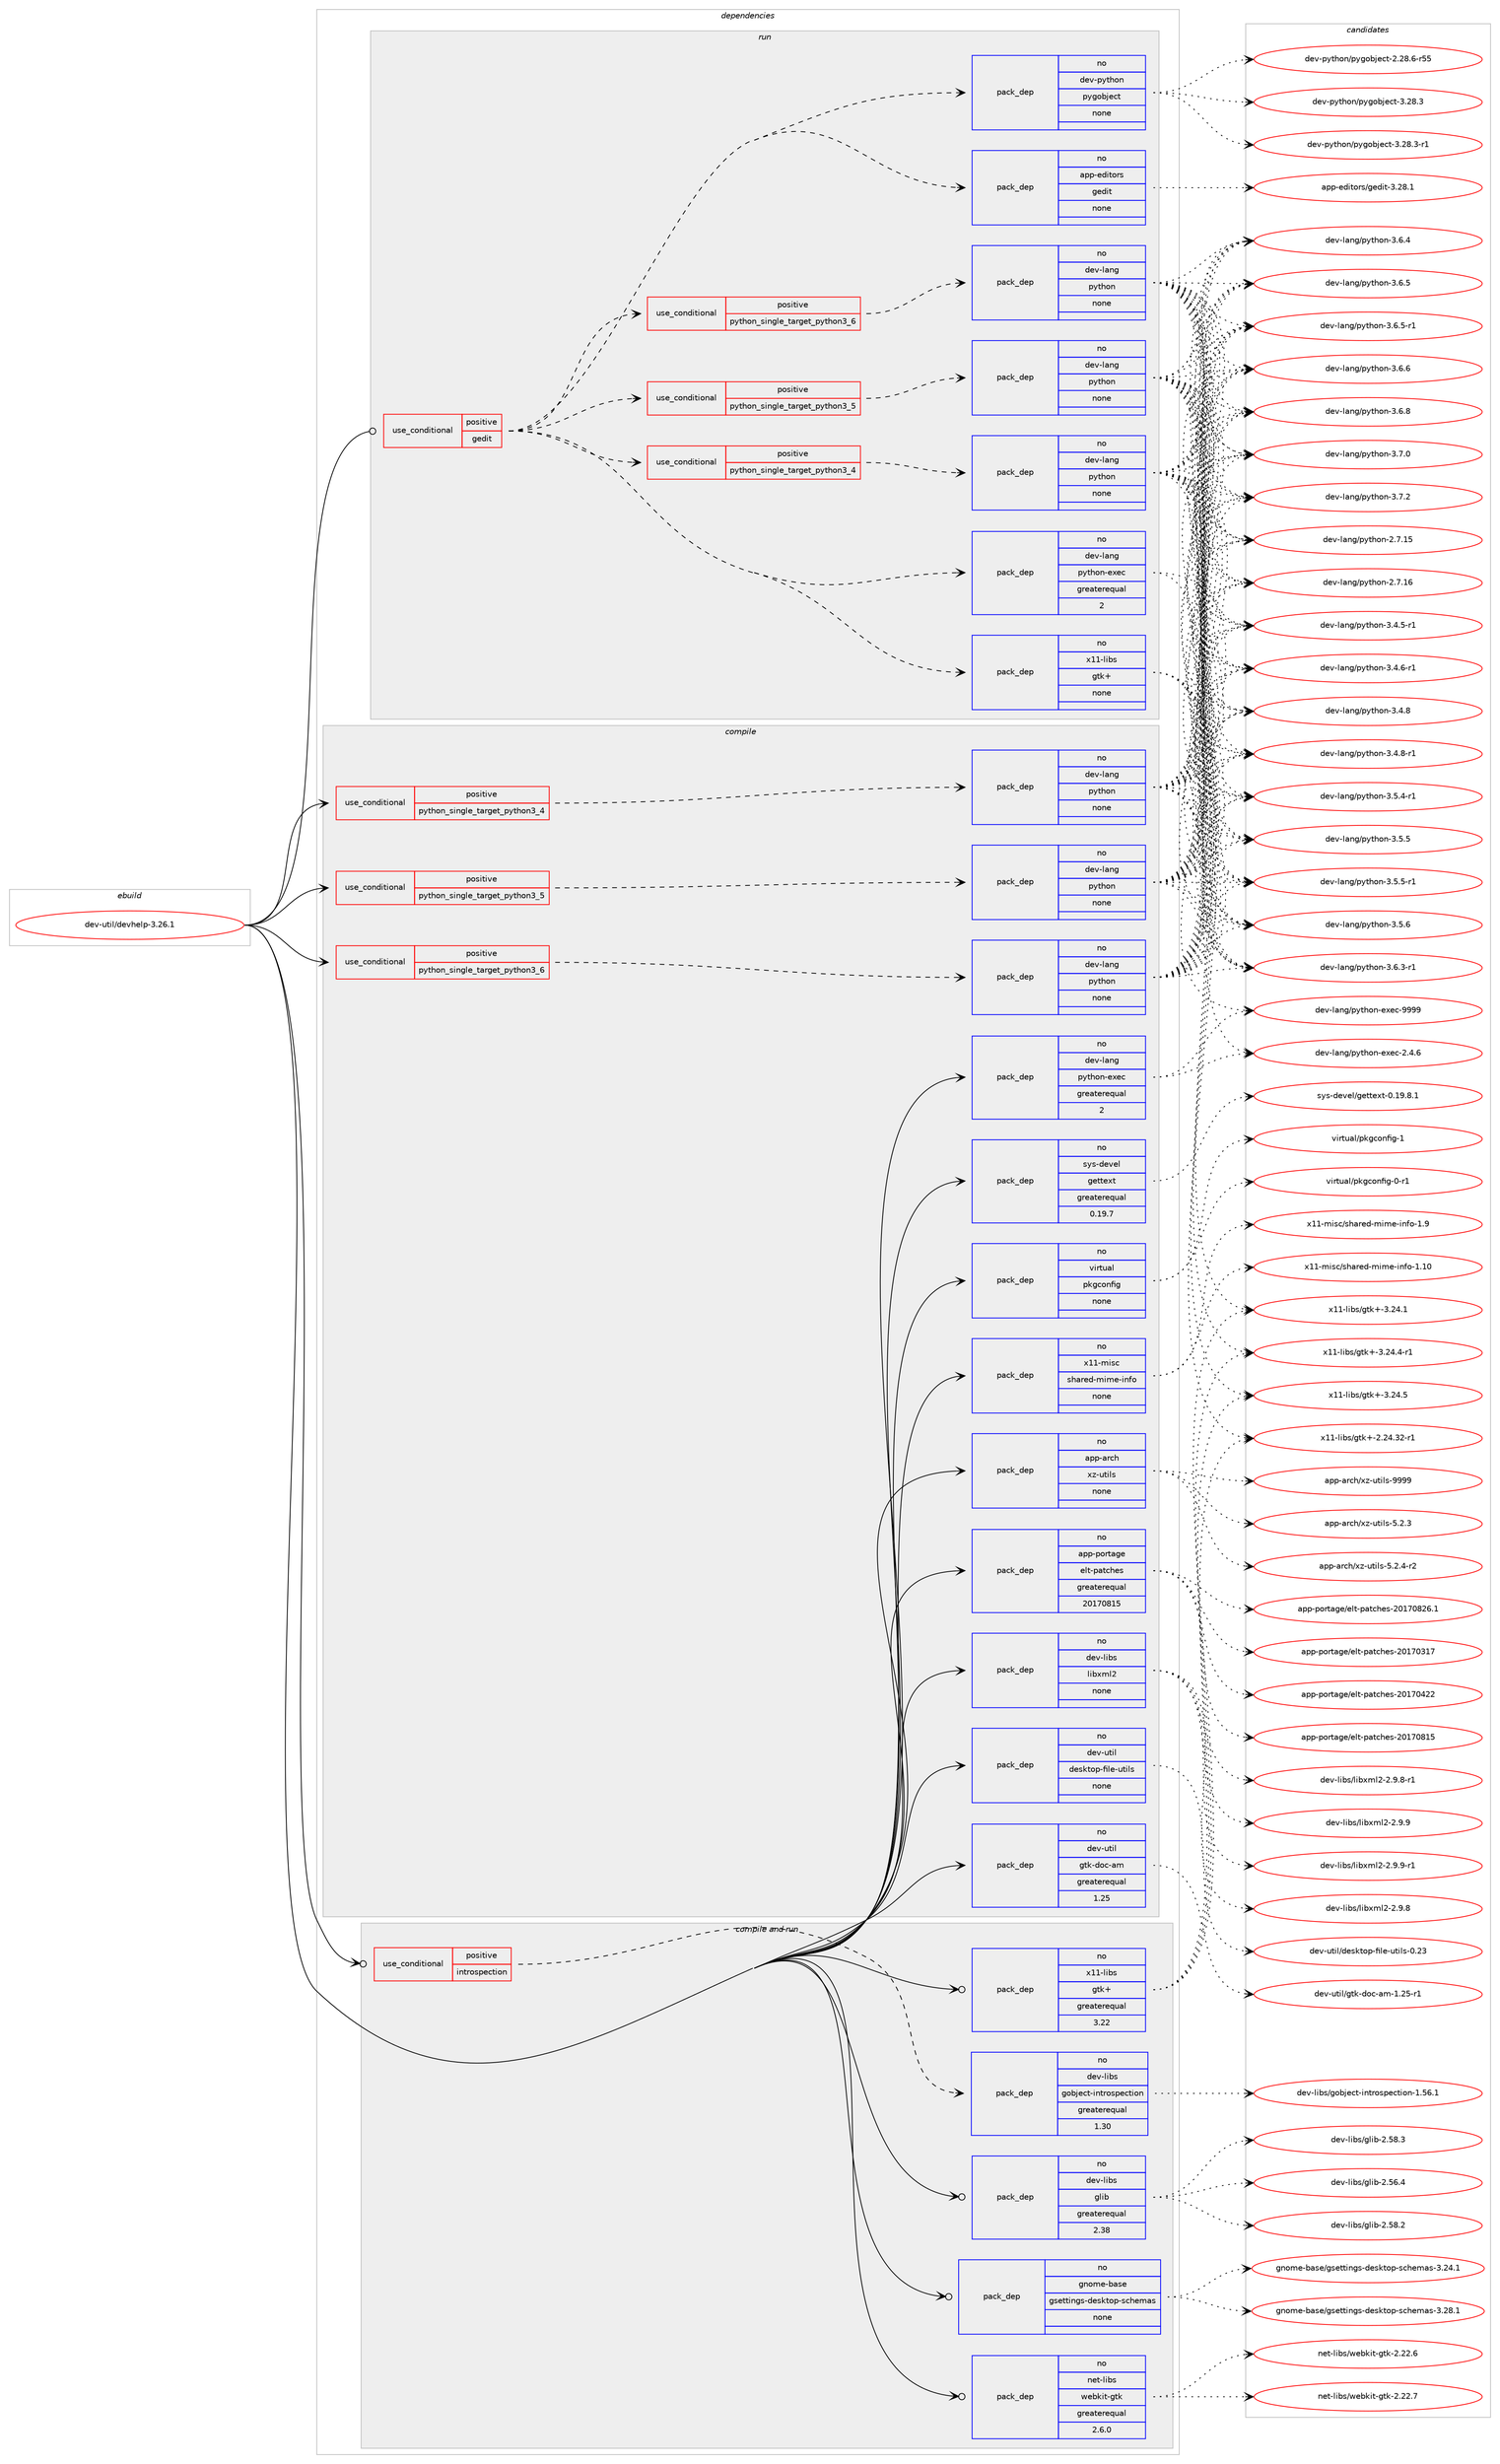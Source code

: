 digraph prolog {

# *************
# Graph options
# *************

newrank=true;
concentrate=true;
compound=true;
graph [rankdir=LR,fontname=Helvetica,fontsize=10,ranksep=1.5];#, ranksep=2.5, nodesep=0.2];
edge  [arrowhead=vee];
node  [fontname=Helvetica,fontsize=10];

# **********
# The ebuild
# **********

subgraph cluster_leftcol {
color=gray;
rank=same;
label=<<i>ebuild</i>>;
id [label="dev-util/devhelp-3.26.1", color=red, width=4, href="../dev-util/devhelp-3.26.1.svg"];
}

# ****************
# The dependencies
# ****************

subgraph cluster_midcol {
color=gray;
label=<<i>dependencies</i>>;
subgraph cluster_compile {
fillcolor="#eeeeee";
style=filled;
label=<<i>compile</i>>;
subgraph cond424130 {
dependency1544393 [label=<<TABLE BORDER="0" CELLBORDER="1" CELLSPACING="0" CELLPADDING="4"><TR><TD ROWSPAN="3" CELLPADDING="10">use_conditional</TD></TR><TR><TD>positive</TD></TR><TR><TD>python_single_target_python3_4</TD></TR></TABLE>>, shape=none, color=red];
subgraph pack1096640 {
dependency1544394 [label=<<TABLE BORDER="0" CELLBORDER="1" CELLSPACING="0" CELLPADDING="4" WIDTH="220"><TR><TD ROWSPAN="6" CELLPADDING="30">pack_dep</TD></TR><TR><TD WIDTH="110">no</TD></TR><TR><TD>dev-lang</TD></TR><TR><TD>python</TD></TR><TR><TD>none</TD></TR><TR><TD></TD></TR></TABLE>>, shape=none, color=blue];
}
dependency1544393:e -> dependency1544394:w [weight=20,style="dashed",arrowhead="vee"];
}
id:e -> dependency1544393:w [weight=20,style="solid",arrowhead="vee"];
subgraph cond424131 {
dependency1544395 [label=<<TABLE BORDER="0" CELLBORDER="1" CELLSPACING="0" CELLPADDING="4"><TR><TD ROWSPAN="3" CELLPADDING="10">use_conditional</TD></TR><TR><TD>positive</TD></TR><TR><TD>python_single_target_python3_5</TD></TR></TABLE>>, shape=none, color=red];
subgraph pack1096641 {
dependency1544396 [label=<<TABLE BORDER="0" CELLBORDER="1" CELLSPACING="0" CELLPADDING="4" WIDTH="220"><TR><TD ROWSPAN="6" CELLPADDING="30">pack_dep</TD></TR><TR><TD WIDTH="110">no</TD></TR><TR><TD>dev-lang</TD></TR><TR><TD>python</TD></TR><TR><TD>none</TD></TR><TR><TD></TD></TR></TABLE>>, shape=none, color=blue];
}
dependency1544395:e -> dependency1544396:w [weight=20,style="dashed",arrowhead="vee"];
}
id:e -> dependency1544395:w [weight=20,style="solid",arrowhead="vee"];
subgraph cond424132 {
dependency1544397 [label=<<TABLE BORDER="0" CELLBORDER="1" CELLSPACING="0" CELLPADDING="4"><TR><TD ROWSPAN="3" CELLPADDING="10">use_conditional</TD></TR><TR><TD>positive</TD></TR><TR><TD>python_single_target_python3_6</TD></TR></TABLE>>, shape=none, color=red];
subgraph pack1096642 {
dependency1544398 [label=<<TABLE BORDER="0" CELLBORDER="1" CELLSPACING="0" CELLPADDING="4" WIDTH="220"><TR><TD ROWSPAN="6" CELLPADDING="30">pack_dep</TD></TR><TR><TD WIDTH="110">no</TD></TR><TR><TD>dev-lang</TD></TR><TR><TD>python</TD></TR><TR><TD>none</TD></TR><TR><TD></TD></TR></TABLE>>, shape=none, color=blue];
}
dependency1544397:e -> dependency1544398:w [weight=20,style="dashed",arrowhead="vee"];
}
id:e -> dependency1544397:w [weight=20,style="solid",arrowhead="vee"];
subgraph pack1096643 {
dependency1544399 [label=<<TABLE BORDER="0" CELLBORDER="1" CELLSPACING="0" CELLPADDING="4" WIDTH="220"><TR><TD ROWSPAN="6" CELLPADDING="30">pack_dep</TD></TR><TR><TD WIDTH="110">no</TD></TR><TR><TD>app-arch</TD></TR><TR><TD>xz-utils</TD></TR><TR><TD>none</TD></TR><TR><TD></TD></TR></TABLE>>, shape=none, color=blue];
}
id:e -> dependency1544399:w [weight=20,style="solid",arrowhead="vee"];
subgraph pack1096644 {
dependency1544400 [label=<<TABLE BORDER="0" CELLBORDER="1" CELLSPACING="0" CELLPADDING="4" WIDTH="220"><TR><TD ROWSPAN="6" CELLPADDING="30">pack_dep</TD></TR><TR><TD WIDTH="110">no</TD></TR><TR><TD>app-portage</TD></TR><TR><TD>elt-patches</TD></TR><TR><TD>greaterequal</TD></TR><TR><TD>20170815</TD></TR></TABLE>>, shape=none, color=blue];
}
id:e -> dependency1544400:w [weight=20,style="solid",arrowhead="vee"];
subgraph pack1096645 {
dependency1544401 [label=<<TABLE BORDER="0" CELLBORDER="1" CELLSPACING="0" CELLPADDING="4" WIDTH="220"><TR><TD ROWSPAN="6" CELLPADDING="30">pack_dep</TD></TR><TR><TD WIDTH="110">no</TD></TR><TR><TD>dev-lang</TD></TR><TR><TD>python-exec</TD></TR><TR><TD>greaterequal</TD></TR><TR><TD>2</TD></TR></TABLE>>, shape=none, color=blue];
}
id:e -> dependency1544401:w [weight=20,style="solid",arrowhead="vee"];
subgraph pack1096646 {
dependency1544402 [label=<<TABLE BORDER="0" CELLBORDER="1" CELLSPACING="0" CELLPADDING="4" WIDTH="220"><TR><TD ROWSPAN="6" CELLPADDING="30">pack_dep</TD></TR><TR><TD WIDTH="110">no</TD></TR><TR><TD>dev-libs</TD></TR><TR><TD>libxml2</TD></TR><TR><TD>none</TD></TR><TR><TD></TD></TR></TABLE>>, shape=none, color=blue];
}
id:e -> dependency1544402:w [weight=20,style="solid",arrowhead="vee"];
subgraph pack1096647 {
dependency1544403 [label=<<TABLE BORDER="0" CELLBORDER="1" CELLSPACING="0" CELLPADDING="4" WIDTH="220"><TR><TD ROWSPAN="6" CELLPADDING="30">pack_dep</TD></TR><TR><TD WIDTH="110">no</TD></TR><TR><TD>dev-util</TD></TR><TR><TD>desktop-file-utils</TD></TR><TR><TD>none</TD></TR><TR><TD></TD></TR></TABLE>>, shape=none, color=blue];
}
id:e -> dependency1544403:w [weight=20,style="solid",arrowhead="vee"];
subgraph pack1096648 {
dependency1544404 [label=<<TABLE BORDER="0" CELLBORDER="1" CELLSPACING="0" CELLPADDING="4" WIDTH="220"><TR><TD ROWSPAN="6" CELLPADDING="30">pack_dep</TD></TR><TR><TD WIDTH="110">no</TD></TR><TR><TD>dev-util</TD></TR><TR><TD>gtk-doc-am</TD></TR><TR><TD>greaterequal</TD></TR><TR><TD>1.25</TD></TR></TABLE>>, shape=none, color=blue];
}
id:e -> dependency1544404:w [weight=20,style="solid",arrowhead="vee"];
subgraph pack1096649 {
dependency1544405 [label=<<TABLE BORDER="0" CELLBORDER="1" CELLSPACING="0" CELLPADDING="4" WIDTH="220"><TR><TD ROWSPAN="6" CELLPADDING="30">pack_dep</TD></TR><TR><TD WIDTH="110">no</TD></TR><TR><TD>sys-devel</TD></TR><TR><TD>gettext</TD></TR><TR><TD>greaterequal</TD></TR><TR><TD>0.19.7</TD></TR></TABLE>>, shape=none, color=blue];
}
id:e -> dependency1544405:w [weight=20,style="solid",arrowhead="vee"];
subgraph pack1096650 {
dependency1544406 [label=<<TABLE BORDER="0" CELLBORDER="1" CELLSPACING="0" CELLPADDING="4" WIDTH="220"><TR><TD ROWSPAN="6" CELLPADDING="30">pack_dep</TD></TR><TR><TD WIDTH="110">no</TD></TR><TR><TD>virtual</TD></TR><TR><TD>pkgconfig</TD></TR><TR><TD>none</TD></TR><TR><TD></TD></TR></TABLE>>, shape=none, color=blue];
}
id:e -> dependency1544406:w [weight=20,style="solid",arrowhead="vee"];
subgraph pack1096651 {
dependency1544407 [label=<<TABLE BORDER="0" CELLBORDER="1" CELLSPACING="0" CELLPADDING="4" WIDTH="220"><TR><TD ROWSPAN="6" CELLPADDING="30">pack_dep</TD></TR><TR><TD WIDTH="110">no</TD></TR><TR><TD>x11-misc</TD></TR><TR><TD>shared-mime-info</TD></TR><TR><TD>none</TD></TR><TR><TD></TD></TR></TABLE>>, shape=none, color=blue];
}
id:e -> dependency1544407:w [weight=20,style="solid",arrowhead="vee"];
}
subgraph cluster_compileandrun {
fillcolor="#eeeeee";
style=filled;
label=<<i>compile and run</i>>;
subgraph cond424133 {
dependency1544408 [label=<<TABLE BORDER="0" CELLBORDER="1" CELLSPACING="0" CELLPADDING="4"><TR><TD ROWSPAN="3" CELLPADDING="10">use_conditional</TD></TR><TR><TD>positive</TD></TR><TR><TD>introspection</TD></TR></TABLE>>, shape=none, color=red];
subgraph pack1096652 {
dependency1544409 [label=<<TABLE BORDER="0" CELLBORDER="1" CELLSPACING="0" CELLPADDING="4" WIDTH="220"><TR><TD ROWSPAN="6" CELLPADDING="30">pack_dep</TD></TR><TR><TD WIDTH="110">no</TD></TR><TR><TD>dev-libs</TD></TR><TR><TD>gobject-introspection</TD></TR><TR><TD>greaterequal</TD></TR><TR><TD>1.30</TD></TR></TABLE>>, shape=none, color=blue];
}
dependency1544408:e -> dependency1544409:w [weight=20,style="dashed",arrowhead="vee"];
}
id:e -> dependency1544408:w [weight=20,style="solid",arrowhead="odotvee"];
subgraph pack1096653 {
dependency1544410 [label=<<TABLE BORDER="0" CELLBORDER="1" CELLSPACING="0" CELLPADDING="4" WIDTH="220"><TR><TD ROWSPAN="6" CELLPADDING="30">pack_dep</TD></TR><TR><TD WIDTH="110">no</TD></TR><TR><TD>dev-libs</TD></TR><TR><TD>glib</TD></TR><TR><TD>greaterequal</TD></TR><TR><TD>2.38</TD></TR></TABLE>>, shape=none, color=blue];
}
id:e -> dependency1544410:w [weight=20,style="solid",arrowhead="odotvee"];
subgraph pack1096654 {
dependency1544411 [label=<<TABLE BORDER="0" CELLBORDER="1" CELLSPACING="0" CELLPADDING="4" WIDTH="220"><TR><TD ROWSPAN="6" CELLPADDING="30">pack_dep</TD></TR><TR><TD WIDTH="110">no</TD></TR><TR><TD>gnome-base</TD></TR><TR><TD>gsettings-desktop-schemas</TD></TR><TR><TD>none</TD></TR><TR><TD></TD></TR></TABLE>>, shape=none, color=blue];
}
id:e -> dependency1544411:w [weight=20,style="solid",arrowhead="odotvee"];
subgraph pack1096655 {
dependency1544412 [label=<<TABLE BORDER="0" CELLBORDER="1" CELLSPACING="0" CELLPADDING="4" WIDTH="220"><TR><TD ROWSPAN="6" CELLPADDING="30">pack_dep</TD></TR><TR><TD WIDTH="110">no</TD></TR><TR><TD>net-libs</TD></TR><TR><TD>webkit-gtk</TD></TR><TR><TD>greaterequal</TD></TR><TR><TD>2.6.0</TD></TR></TABLE>>, shape=none, color=blue];
}
id:e -> dependency1544412:w [weight=20,style="solid",arrowhead="odotvee"];
subgraph pack1096656 {
dependency1544413 [label=<<TABLE BORDER="0" CELLBORDER="1" CELLSPACING="0" CELLPADDING="4" WIDTH="220"><TR><TD ROWSPAN="6" CELLPADDING="30">pack_dep</TD></TR><TR><TD WIDTH="110">no</TD></TR><TR><TD>x11-libs</TD></TR><TR><TD>gtk+</TD></TR><TR><TD>greaterequal</TD></TR><TR><TD>3.22</TD></TR></TABLE>>, shape=none, color=blue];
}
id:e -> dependency1544413:w [weight=20,style="solid",arrowhead="odotvee"];
}
subgraph cluster_run {
fillcolor="#eeeeee";
style=filled;
label=<<i>run</i>>;
subgraph cond424134 {
dependency1544414 [label=<<TABLE BORDER="0" CELLBORDER="1" CELLSPACING="0" CELLPADDING="4"><TR><TD ROWSPAN="3" CELLPADDING="10">use_conditional</TD></TR><TR><TD>positive</TD></TR><TR><TD>gedit</TD></TR></TABLE>>, shape=none, color=red];
subgraph cond424135 {
dependency1544415 [label=<<TABLE BORDER="0" CELLBORDER="1" CELLSPACING="0" CELLPADDING="4"><TR><TD ROWSPAN="3" CELLPADDING="10">use_conditional</TD></TR><TR><TD>positive</TD></TR><TR><TD>python_single_target_python3_4</TD></TR></TABLE>>, shape=none, color=red];
subgraph pack1096657 {
dependency1544416 [label=<<TABLE BORDER="0" CELLBORDER="1" CELLSPACING="0" CELLPADDING="4" WIDTH="220"><TR><TD ROWSPAN="6" CELLPADDING="30">pack_dep</TD></TR><TR><TD WIDTH="110">no</TD></TR><TR><TD>dev-lang</TD></TR><TR><TD>python</TD></TR><TR><TD>none</TD></TR><TR><TD></TD></TR></TABLE>>, shape=none, color=blue];
}
dependency1544415:e -> dependency1544416:w [weight=20,style="dashed",arrowhead="vee"];
}
dependency1544414:e -> dependency1544415:w [weight=20,style="dashed",arrowhead="vee"];
subgraph cond424136 {
dependency1544417 [label=<<TABLE BORDER="0" CELLBORDER="1" CELLSPACING="0" CELLPADDING="4"><TR><TD ROWSPAN="3" CELLPADDING="10">use_conditional</TD></TR><TR><TD>positive</TD></TR><TR><TD>python_single_target_python3_5</TD></TR></TABLE>>, shape=none, color=red];
subgraph pack1096658 {
dependency1544418 [label=<<TABLE BORDER="0" CELLBORDER="1" CELLSPACING="0" CELLPADDING="4" WIDTH="220"><TR><TD ROWSPAN="6" CELLPADDING="30">pack_dep</TD></TR><TR><TD WIDTH="110">no</TD></TR><TR><TD>dev-lang</TD></TR><TR><TD>python</TD></TR><TR><TD>none</TD></TR><TR><TD></TD></TR></TABLE>>, shape=none, color=blue];
}
dependency1544417:e -> dependency1544418:w [weight=20,style="dashed",arrowhead="vee"];
}
dependency1544414:e -> dependency1544417:w [weight=20,style="dashed",arrowhead="vee"];
subgraph cond424137 {
dependency1544419 [label=<<TABLE BORDER="0" CELLBORDER="1" CELLSPACING="0" CELLPADDING="4"><TR><TD ROWSPAN="3" CELLPADDING="10">use_conditional</TD></TR><TR><TD>positive</TD></TR><TR><TD>python_single_target_python3_6</TD></TR></TABLE>>, shape=none, color=red];
subgraph pack1096659 {
dependency1544420 [label=<<TABLE BORDER="0" CELLBORDER="1" CELLSPACING="0" CELLPADDING="4" WIDTH="220"><TR><TD ROWSPAN="6" CELLPADDING="30">pack_dep</TD></TR><TR><TD WIDTH="110">no</TD></TR><TR><TD>dev-lang</TD></TR><TR><TD>python</TD></TR><TR><TD>none</TD></TR><TR><TD></TD></TR></TABLE>>, shape=none, color=blue];
}
dependency1544419:e -> dependency1544420:w [weight=20,style="dashed",arrowhead="vee"];
}
dependency1544414:e -> dependency1544419:w [weight=20,style="dashed",arrowhead="vee"];
subgraph pack1096660 {
dependency1544421 [label=<<TABLE BORDER="0" CELLBORDER="1" CELLSPACING="0" CELLPADDING="4" WIDTH="220"><TR><TD ROWSPAN="6" CELLPADDING="30">pack_dep</TD></TR><TR><TD WIDTH="110">no</TD></TR><TR><TD>dev-lang</TD></TR><TR><TD>python-exec</TD></TR><TR><TD>greaterequal</TD></TR><TR><TD>2</TD></TR></TABLE>>, shape=none, color=blue];
}
dependency1544414:e -> dependency1544421:w [weight=20,style="dashed",arrowhead="vee"];
subgraph pack1096661 {
dependency1544422 [label=<<TABLE BORDER="0" CELLBORDER="1" CELLSPACING="0" CELLPADDING="4" WIDTH="220"><TR><TD ROWSPAN="6" CELLPADDING="30">pack_dep</TD></TR><TR><TD WIDTH="110">no</TD></TR><TR><TD>app-editors</TD></TR><TR><TD>gedit</TD></TR><TR><TD>none</TD></TR><TR><TD></TD></TR></TABLE>>, shape=none, color=blue];
}
dependency1544414:e -> dependency1544422:w [weight=20,style="dashed",arrowhead="vee"];
subgraph pack1096662 {
dependency1544423 [label=<<TABLE BORDER="0" CELLBORDER="1" CELLSPACING="0" CELLPADDING="4" WIDTH="220"><TR><TD ROWSPAN="6" CELLPADDING="30">pack_dep</TD></TR><TR><TD WIDTH="110">no</TD></TR><TR><TD>dev-python</TD></TR><TR><TD>pygobject</TD></TR><TR><TD>none</TD></TR><TR><TD></TD></TR></TABLE>>, shape=none, color=blue];
}
dependency1544414:e -> dependency1544423:w [weight=20,style="dashed",arrowhead="vee"];
subgraph pack1096663 {
dependency1544424 [label=<<TABLE BORDER="0" CELLBORDER="1" CELLSPACING="0" CELLPADDING="4" WIDTH="220"><TR><TD ROWSPAN="6" CELLPADDING="30">pack_dep</TD></TR><TR><TD WIDTH="110">no</TD></TR><TR><TD>x11-libs</TD></TR><TR><TD>gtk+</TD></TR><TR><TD>none</TD></TR><TR><TD></TD></TR></TABLE>>, shape=none, color=blue];
}
dependency1544414:e -> dependency1544424:w [weight=20,style="dashed",arrowhead="vee"];
}
id:e -> dependency1544414:w [weight=20,style="solid",arrowhead="odot"];
}
}

# **************
# The candidates
# **************

subgraph cluster_choices {
rank=same;
color=gray;
label=<<i>candidates</i>>;

subgraph choice1096640 {
color=black;
nodesep=1;
choice10010111845108971101034711212111610411111045504655464953 [label="dev-lang/python-2.7.15", color=red, width=4,href="../dev-lang/python-2.7.15.svg"];
choice10010111845108971101034711212111610411111045504655464954 [label="dev-lang/python-2.7.16", color=red, width=4,href="../dev-lang/python-2.7.16.svg"];
choice1001011184510897110103471121211161041111104551465246534511449 [label="dev-lang/python-3.4.5-r1", color=red, width=4,href="../dev-lang/python-3.4.5-r1.svg"];
choice1001011184510897110103471121211161041111104551465246544511449 [label="dev-lang/python-3.4.6-r1", color=red, width=4,href="../dev-lang/python-3.4.6-r1.svg"];
choice100101118451089711010347112121116104111110455146524656 [label="dev-lang/python-3.4.8", color=red, width=4,href="../dev-lang/python-3.4.8.svg"];
choice1001011184510897110103471121211161041111104551465246564511449 [label="dev-lang/python-3.4.8-r1", color=red, width=4,href="../dev-lang/python-3.4.8-r1.svg"];
choice1001011184510897110103471121211161041111104551465346524511449 [label="dev-lang/python-3.5.4-r1", color=red, width=4,href="../dev-lang/python-3.5.4-r1.svg"];
choice100101118451089711010347112121116104111110455146534653 [label="dev-lang/python-3.5.5", color=red, width=4,href="../dev-lang/python-3.5.5.svg"];
choice1001011184510897110103471121211161041111104551465346534511449 [label="dev-lang/python-3.5.5-r1", color=red, width=4,href="../dev-lang/python-3.5.5-r1.svg"];
choice100101118451089711010347112121116104111110455146534654 [label="dev-lang/python-3.5.6", color=red, width=4,href="../dev-lang/python-3.5.6.svg"];
choice1001011184510897110103471121211161041111104551465446514511449 [label="dev-lang/python-3.6.3-r1", color=red, width=4,href="../dev-lang/python-3.6.3-r1.svg"];
choice100101118451089711010347112121116104111110455146544652 [label="dev-lang/python-3.6.4", color=red, width=4,href="../dev-lang/python-3.6.4.svg"];
choice100101118451089711010347112121116104111110455146544653 [label="dev-lang/python-3.6.5", color=red, width=4,href="../dev-lang/python-3.6.5.svg"];
choice1001011184510897110103471121211161041111104551465446534511449 [label="dev-lang/python-3.6.5-r1", color=red, width=4,href="../dev-lang/python-3.6.5-r1.svg"];
choice100101118451089711010347112121116104111110455146544654 [label="dev-lang/python-3.6.6", color=red, width=4,href="../dev-lang/python-3.6.6.svg"];
choice100101118451089711010347112121116104111110455146544656 [label="dev-lang/python-3.6.8", color=red, width=4,href="../dev-lang/python-3.6.8.svg"];
choice100101118451089711010347112121116104111110455146554648 [label="dev-lang/python-3.7.0", color=red, width=4,href="../dev-lang/python-3.7.0.svg"];
choice100101118451089711010347112121116104111110455146554650 [label="dev-lang/python-3.7.2", color=red, width=4,href="../dev-lang/python-3.7.2.svg"];
dependency1544394:e -> choice10010111845108971101034711212111610411111045504655464953:w [style=dotted,weight="100"];
dependency1544394:e -> choice10010111845108971101034711212111610411111045504655464954:w [style=dotted,weight="100"];
dependency1544394:e -> choice1001011184510897110103471121211161041111104551465246534511449:w [style=dotted,weight="100"];
dependency1544394:e -> choice1001011184510897110103471121211161041111104551465246544511449:w [style=dotted,weight="100"];
dependency1544394:e -> choice100101118451089711010347112121116104111110455146524656:w [style=dotted,weight="100"];
dependency1544394:e -> choice1001011184510897110103471121211161041111104551465246564511449:w [style=dotted,weight="100"];
dependency1544394:e -> choice1001011184510897110103471121211161041111104551465346524511449:w [style=dotted,weight="100"];
dependency1544394:e -> choice100101118451089711010347112121116104111110455146534653:w [style=dotted,weight="100"];
dependency1544394:e -> choice1001011184510897110103471121211161041111104551465346534511449:w [style=dotted,weight="100"];
dependency1544394:e -> choice100101118451089711010347112121116104111110455146534654:w [style=dotted,weight="100"];
dependency1544394:e -> choice1001011184510897110103471121211161041111104551465446514511449:w [style=dotted,weight="100"];
dependency1544394:e -> choice100101118451089711010347112121116104111110455146544652:w [style=dotted,weight="100"];
dependency1544394:e -> choice100101118451089711010347112121116104111110455146544653:w [style=dotted,weight="100"];
dependency1544394:e -> choice1001011184510897110103471121211161041111104551465446534511449:w [style=dotted,weight="100"];
dependency1544394:e -> choice100101118451089711010347112121116104111110455146544654:w [style=dotted,weight="100"];
dependency1544394:e -> choice100101118451089711010347112121116104111110455146544656:w [style=dotted,weight="100"];
dependency1544394:e -> choice100101118451089711010347112121116104111110455146554648:w [style=dotted,weight="100"];
dependency1544394:e -> choice100101118451089711010347112121116104111110455146554650:w [style=dotted,weight="100"];
}
subgraph choice1096641 {
color=black;
nodesep=1;
choice10010111845108971101034711212111610411111045504655464953 [label="dev-lang/python-2.7.15", color=red, width=4,href="../dev-lang/python-2.7.15.svg"];
choice10010111845108971101034711212111610411111045504655464954 [label="dev-lang/python-2.7.16", color=red, width=4,href="../dev-lang/python-2.7.16.svg"];
choice1001011184510897110103471121211161041111104551465246534511449 [label="dev-lang/python-3.4.5-r1", color=red, width=4,href="../dev-lang/python-3.4.5-r1.svg"];
choice1001011184510897110103471121211161041111104551465246544511449 [label="dev-lang/python-3.4.6-r1", color=red, width=4,href="../dev-lang/python-3.4.6-r1.svg"];
choice100101118451089711010347112121116104111110455146524656 [label="dev-lang/python-3.4.8", color=red, width=4,href="../dev-lang/python-3.4.8.svg"];
choice1001011184510897110103471121211161041111104551465246564511449 [label="dev-lang/python-3.4.8-r1", color=red, width=4,href="../dev-lang/python-3.4.8-r1.svg"];
choice1001011184510897110103471121211161041111104551465346524511449 [label="dev-lang/python-3.5.4-r1", color=red, width=4,href="../dev-lang/python-3.5.4-r1.svg"];
choice100101118451089711010347112121116104111110455146534653 [label="dev-lang/python-3.5.5", color=red, width=4,href="../dev-lang/python-3.5.5.svg"];
choice1001011184510897110103471121211161041111104551465346534511449 [label="dev-lang/python-3.5.5-r1", color=red, width=4,href="../dev-lang/python-3.5.5-r1.svg"];
choice100101118451089711010347112121116104111110455146534654 [label="dev-lang/python-3.5.6", color=red, width=4,href="../dev-lang/python-3.5.6.svg"];
choice1001011184510897110103471121211161041111104551465446514511449 [label="dev-lang/python-3.6.3-r1", color=red, width=4,href="../dev-lang/python-3.6.3-r1.svg"];
choice100101118451089711010347112121116104111110455146544652 [label="dev-lang/python-3.6.4", color=red, width=4,href="../dev-lang/python-3.6.4.svg"];
choice100101118451089711010347112121116104111110455146544653 [label="dev-lang/python-3.6.5", color=red, width=4,href="../dev-lang/python-3.6.5.svg"];
choice1001011184510897110103471121211161041111104551465446534511449 [label="dev-lang/python-3.6.5-r1", color=red, width=4,href="../dev-lang/python-3.6.5-r1.svg"];
choice100101118451089711010347112121116104111110455146544654 [label="dev-lang/python-3.6.6", color=red, width=4,href="../dev-lang/python-3.6.6.svg"];
choice100101118451089711010347112121116104111110455146544656 [label="dev-lang/python-3.6.8", color=red, width=4,href="../dev-lang/python-3.6.8.svg"];
choice100101118451089711010347112121116104111110455146554648 [label="dev-lang/python-3.7.0", color=red, width=4,href="../dev-lang/python-3.7.0.svg"];
choice100101118451089711010347112121116104111110455146554650 [label="dev-lang/python-3.7.2", color=red, width=4,href="../dev-lang/python-3.7.2.svg"];
dependency1544396:e -> choice10010111845108971101034711212111610411111045504655464953:w [style=dotted,weight="100"];
dependency1544396:e -> choice10010111845108971101034711212111610411111045504655464954:w [style=dotted,weight="100"];
dependency1544396:e -> choice1001011184510897110103471121211161041111104551465246534511449:w [style=dotted,weight="100"];
dependency1544396:e -> choice1001011184510897110103471121211161041111104551465246544511449:w [style=dotted,weight="100"];
dependency1544396:e -> choice100101118451089711010347112121116104111110455146524656:w [style=dotted,weight="100"];
dependency1544396:e -> choice1001011184510897110103471121211161041111104551465246564511449:w [style=dotted,weight="100"];
dependency1544396:e -> choice1001011184510897110103471121211161041111104551465346524511449:w [style=dotted,weight="100"];
dependency1544396:e -> choice100101118451089711010347112121116104111110455146534653:w [style=dotted,weight="100"];
dependency1544396:e -> choice1001011184510897110103471121211161041111104551465346534511449:w [style=dotted,weight="100"];
dependency1544396:e -> choice100101118451089711010347112121116104111110455146534654:w [style=dotted,weight="100"];
dependency1544396:e -> choice1001011184510897110103471121211161041111104551465446514511449:w [style=dotted,weight="100"];
dependency1544396:e -> choice100101118451089711010347112121116104111110455146544652:w [style=dotted,weight="100"];
dependency1544396:e -> choice100101118451089711010347112121116104111110455146544653:w [style=dotted,weight="100"];
dependency1544396:e -> choice1001011184510897110103471121211161041111104551465446534511449:w [style=dotted,weight="100"];
dependency1544396:e -> choice100101118451089711010347112121116104111110455146544654:w [style=dotted,weight="100"];
dependency1544396:e -> choice100101118451089711010347112121116104111110455146544656:w [style=dotted,weight="100"];
dependency1544396:e -> choice100101118451089711010347112121116104111110455146554648:w [style=dotted,weight="100"];
dependency1544396:e -> choice100101118451089711010347112121116104111110455146554650:w [style=dotted,weight="100"];
}
subgraph choice1096642 {
color=black;
nodesep=1;
choice10010111845108971101034711212111610411111045504655464953 [label="dev-lang/python-2.7.15", color=red, width=4,href="../dev-lang/python-2.7.15.svg"];
choice10010111845108971101034711212111610411111045504655464954 [label="dev-lang/python-2.7.16", color=red, width=4,href="../dev-lang/python-2.7.16.svg"];
choice1001011184510897110103471121211161041111104551465246534511449 [label="dev-lang/python-3.4.5-r1", color=red, width=4,href="../dev-lang/python-3.4.5-r1.svg"];
choice1001011184510897110103471121211161041111104551465246544511449 [label="dev-lang/python-3.4.6-r1", color=red, width=4,href="../dev-lang/python-3.4.6-r1.svg"];
choice100101118451089711010347112121116104111110455146524656 [label="dev-lang/python-3.4.8", color=red, width=4,href="../dev-lang/python-3.4.8.svg"];
choice1001011184510897110103471121211161041111104551465246564511449 [label="dev-lang/python-3.4.8-r1", color=red, width=4,href="../dev-lang/python-3.4.8-r1.svg"];
choice1001011184510897110103471121211161041111104551465346524511449 [label="dev-lang/python-3.5.4-r1", color=red, width=4,href="../dev-lang/python-3.5.4-r1.svg"];
choice100101118451089711010347112121116104111110455146534653 [label="dev-lang/python-3.5.5", color=red, width=4,href="../dev-lang/python-3.5.5.svg"];
choice1001011184510897110103471121211161041111104551465346534511449 [label="dev-lang/python-3.5.5-r1", color=red, width=4,href="../dev-lang/python-3.5.5-r1.svg"];
choice100101118451089711010347112121116104111110455146534654 [label="dev-lang/python-3.5.6", color=red, width=4,href="../dev-lang/python-3.5.6.svg"];
choice1001011184510897110103471121211161041111104551465446514511449 [label="dev-lang/python-3.6.3-r1", color=red, width=4,href="../dev-lang/python-3.6.3-r1.svg"];
choice100101118451089711010347112121116104111110455146544652 [label="dev-lang/python-3.6.4", color=red, width=4,href="../dev-lang/python-3.6.4.svg"];
choice100101118451089711010347112121116104111110455146544653 [label="dev-lang/python-3.6.5", color=red, width=4,href="../dev-lang/python-3.6.5.svg"];
choice1001011184510897110103471121211161041111104551465446534511449 [label="dev-lang/python-3.6.5-r1", color=red, width=4,href="../dev-lang/python-3.6.5-r1.svg"];
choice100101118451089711010347112121116104111110455146544654 [label="dev-lang/python-3.6.6", color=red, width=4,href="../dev-lang/python-3.6.6.svg"];
choice100101118451089711010347112121116104111110455146544656 [label="dev-lang/python-3.6.8", color=red, width=4,href="../dev-lang/python-3.6.8.svg"];
choice100101118451089711010347112121116104111110455146554648 [label="dev-lang/python-3.7.0", color=red, width=4,href="../dev-lang/python-3.7.0.svg"];
choice100101118451089711010347112121116104111110455146554650 [label="dev-lang/python-3.7.2", color=red, width=4,href="../dev-lang/python-3.7.2.svg"];
dependency1544398:e -> choice10010111845108971101034711212111610411111045504655464953:w [style=dotted,weight="100"];
dependency1544398:e -> choice10010111845108971101034711212111610411111045504655464954:w [style=dotted,weight="100"];
dependency1544398:e -> choice1001011184510897110103471121211161041111104551465246534511449:w [style=dotted,weight="100"];
dependency1544398:e -> choice1001011184510897110103471121211161041111104551465246544511449:w [style=dotted,weight="100"];
dependency1544398:e -> choice100101118451089711010347112121116104111110455146524656:w [style=dotted,weight="100"];
dependency1544398:e -> choice1001011184510897110103471121211161041111104551465246564511449:w [style=dotted,weight="100"];
dependency1544398:e -> choice1001011184510897110103471121211161041111104551465346524511449:w [style=dotted,weight="100"];
dependency1544398:e -> choice100101118451089711010347112121116104111110455146534653:w [style=dotted,weight="100"];
dependency1544398:e -> choice1001011184510897110103471121211161041111104551465346534511449:w [style=dotted,weight="100"];
dependency1544398:e -> choice100101118451089711010347112121116104111110455146534654:w [style=dotted,weight="100"];
dependency1544398:e -> choice1001011184510897110103471121211161041111104551465446514511449:w [style=dotted,weight="100"];
dependency1544398:e -> choice100101118451089711010347112121116104111110455146544652:w [style=dotted,weight="100"];
dependency1544398:e -> choice100101118451089711010347112121116104111110455146544653:w [style=dotted,weight="100"];
dependency1544398:e -> choice1001011184510897110103471121211161041111104551465446534511449:w [style=dotted,weight="100"];
dependency1544398:e -> choice100101118451089711010347112121116104111110455146544654:w [style=dotted,weight="100"];
dependency1544398:e -> choice100101118451089711010347112121116104111110455146544656:w [style=dotted,weight="100"];
dependency1544398:e -> choice100101118451089711010347112121116104111110455146554648:w [style=dotted,weight="100"];
dependency1544398:e -> choice100101118451089711010347112121116104111110455146554650:w [style=dotted,weight="100"];
}
subgraph choice1096643 {
color=black;
nodesep=1;
choice971121124597114991044712012245117116105108115455346504651 [label="app-arch/xz-utils-5.2.3", color=red, width=4,href="../app-arch/xz-utils-5.2.3.svg"];
choice9711211245971149910447120122451171161051081154553465046524511450 [label="app-arch/xz-utils-5.2.4-r2", color=red, width=4,href="../app-arch/xz-utils-5.2.4-r2.svg"];
choice9711211245971149910447120122451171161051081154557575757 [label="app-arch/xz-utils-9999", color=red, width=4,href="../app-arch/xz-utils-9999.svg"];
dependency1544399:e -> choice971121124597114991044712012245117116105108115455346504651:w [style=dotted,weight="100"];
dependency1544399:e -> choice9711211245971149910447120122451171161051081154553465046524511450:w [style=dotted,weight="100"];
dependency1544399:e -> choice9711211245971149910447120122451171161051081154557575757:w [style=dotted,weight="100"];
}
subgraph choice1096644 {
color=black;
nodesep=1;
choice97112112451121111141169710310147101108116451129711699104101115455048495548514955 [label="app-portage/elt-patches-20170317", color=red, width=4,href="../app-portage/elt-patches-20170317.svg"];
choice97112112451121111141169710310147101108116451129711699104101115455048495548525050 [label="app-portage/elt-patches-20170422", color=red, width=4,href="../app-portage/elt-patches-20170422.svg"];
choice97112112451121111141169710310147101108116451129711699104101115455048495548564953 [label="app-portage/elt-patches-20170815", color=red, width=4,href="../app-portage/elt-patches-20170815.svg"];
choice971121124511211111411697103101471011081164511297116991041011154550484955485650544649 [label="app-portage/elt-patches-20170826.1", color=red, width=4,href="../app-portage/elt-patches-20170826.1.svg"];
dependency1544400:e -> choice97112112451121111141169710310147101108116451129711699104101115455048495548514955:w [style=dotted,weight="100"];
dependency1544400:e -> choice97112112451121111141169710310147101108116451129711699104101115455048495548525050:w [style=dotted,weight="100"];
dependency1544400:e -> choice97112112451121111141169710310147101108116451129711699104101115455048495548564953:w [style=dotted,weight="100"];
dependency1544400:e -> choice971121124511211111411697103101471011081164511297116991041011154550484955485650544649:w [style=dotted,weight="100"];
}
subgraph choice1096645 {
color=black;
nodesep=1;
choice1001011184510897110103471121211161041111104510112010199455046524654 [label="dev-lang/python-exec-2.4.6", color=red, width=4,href="../dev-lang/python-exec-2.4.6.svg"];
choice10010111845108971101034711212111610411111045101120101994557575757 [label="dev-lang/python-exec-9999", color=red, width=4,href="../dev-lang/python-exec-9999.svg"];
dependency1544401:e -> choice1001011184510897110103471121211161041111104510112010199455046524654:w [style=dotted,weight="100"];
dependency1544401:e -> choice10010111845108971101034711212111610411111045101120101994557575757:w [style=dotted,weight="100"];
}
subgraph choice1096646 {
color=black;
nodesep=1;
choice1001011184510810598115471081059812010910850455046574656 [label="dev-libs/libxml2-2.9.8", color=red, width=4,href="../dev-libs/libxml2-2.9.8.svg"];
choice10010111845108105981154710810598120109108504550465746564511449 [label="dev-libs/libxml2-2.9.8-r1", color=red, width=4,href="../dev-libs/libxml2-2.9.8-r1.svg"];
choice1001011184510810598115471081059812010910850455046574657 [label="dev-libs/libxml2-2.9.9", color=red, width=4,href="../dev-libs/libxml2-2.9.9.svg"];
choice10010111845108105981154710810598120109108504550465746574511449 [label="dev-libs/libxml2-2.9.9-r1", color=red, width=4,href="../dev-libs/libxml2-2.9.9-r1.svg"];
dependency1544402:e -> choice1001011184510810598115471081059812010910850455046574656:w [style=dotted,weight="100"];
dependency1544402:e -> choice10010111845108105981154710810598120109108504550465746564511449:w [style=dotted,weight="100"];
dependency1544402:e -> choice1001011184510810598115471081059812010910850455046574657:w [style=dotted,weight="100"];
dependency1544402:e -> choice10010111845108105981154710810598120109108504550465746574511449:w [style=dotted,weight="100"];
}
subgraph choice1096647 {
color=black;
nodesep=1;
choice100101118451171161051084710010111510711611111245102105108101451171161051081154548465051 [label="dev-util/desktop-file-utils-0.23", color=red, width=4,href="../dev-util/desktop-file-utils-0.23.svg"];
dependency1544403:e -> choice100101118451171161051084710010111510711611111245102105108101451171161051081154548465051:w [style=dotted,weight="100"];
}
subgraph choice1096648 {
color=black;
nodesep=1;
choice10010111845117116105108471031161074510011199459710945494650534511449 [label="dev-util/gtk-doc-am-1.25-r1", color=red, width=4,href="../dev-util/gtk-doc-am-1.25-r1.svg"];
dependency1544404:e -> choice10010111845117116105108471031161074510011199459710945494650534511449:w [style=dotted,weight="100"];
}
subgraph choice1096649 {
color=black;
nodesep=1;
choice1151211154510010111810110847103101116116101120116454846495746564649 [label="sys-devel/gettext-0.19.8.1", color=red, width=4,href="../sys-devel/gettext-0.19.8.1.svg"];
dependency1544405:e -> choice1151211154510010111810110847103101116116101120116454846495746564649:w [style=dotted,weight="100"];
}
subgraph choice1096650 {
color=black;
nodesep=1;
choice11810511411611797108471121071039911111010210510345484511449 [label="virtual/pkgconfig-0-r1", color=red, width=4,href="../virtual/pkgconfig-0-r1.svg"];
choice1181051141161179710847112107103991111101021051034549 [label="virtual/pkgconfig-1", color=red, width=4,href="../virtual/pkgconfig-1.svg"];
dependency1544406:e -> choice11810511411611797108471121071039911111010210510345484511449:w [style=dotted,weight="100"];
dependency1544406:e -> choice1181051141161179710847112107103991111101021051034549:w [style=dotted,weight="100"];
}
subgraph choice1096651 {
color=black;
nodesep=1;
choice12049494510910511599471151049711410110045109105109101451051101021114549464948 [label="x11-misc/shared-mime-info-1.10", color=red, width=4,href="../x11-misc/shared-mime-info-1.10.svg"];
choice120494945109105115994711510497114101100451091051091014510511010211145494657 [label="x11-misc/shared-mime-info-1.9", color=red, width=4,href="../x11-misc/shared-mime-info-1.9.svg"];
dependency1544407:e -> choice12049494510910511599471151049711410110045109105109101451051101021114549464948:w [style=dotted,weight="100"];
dependency1544407:e -> choice120494945109105115994711510497114101100451091051091014510511010211145494657:w [style=dotted,weight="100"];
}
subgraph choice1096652 {
color=black;
nodesep=1;
choice1001011184510810598115471031119810610199116451051101161141111151121019911610511111045494653544649 [label="dev-libs/gobject-introspection-1.56.1", color=red, width=4,href="../dev-libs/gobject-introspection-1.56.1.svg"];
dependency1544409:e -> choice1001011184510810598115471031119810610199116451051101161141111151121019911610511111045494653544649:w [style=dotted,weight="100"];
}
subgraph choice1096653 {
color=black;
nodesep=1;
choice1001011184510810598115471031081059845504653544652 [label="dev-libs/glib-2.56.4", color=red, width=4,href="../dev-libs/glib-2.56.4.svg"];
choice1001011184510810598115471031081059845504653564650 [label="dev-libs/glib-2.58.2", color=red, width=4,href="../dev-libs/glib-2.58.2.svg"];
choice1001011184510810598115471031081059845504653564651 [label="dev-libs/glib-2.58.3", color=red, width=4,href="../dev-libs/glib-2.58.3.svg"];
dependency1544410:e -> choice1001011184510810598115471031081059845504653544652:w [style=dotted,weight="100"];
dependency1544410:e -> choice1001011184510810598115471031081059845504653564650:w [style=dotted,weight="100"];
dependency1544410:e -> choice1001011184510810598115471031081059845504653564651:w [style=dotted,weight="100"];
}
subgraph choice1096654 {
color=black;
nodesep=1;
choice103110111109101459897115101471031151011161161051101031154510010111510711611111245115991041011099711545514650524649 [label="gnome-base/gsettings-desktop-schemas-3.24.1", color=red, width=4,href="../gnome-base/gsettings-desktop-schemas-3.24.1.svg"];
choice103110111109101459897115101471031151011161161051101031154510010111510711611111245115991041011099711545514650564649 [label="gnome-base/gsettings-desktop-schemas-3.28.1", color=red, width=4,href="../gnome-base/gsettings-desktop-schemas-3.28.1.svg"];
dependency1544411:e -> choice103110111109101459897115101471031151011161161051101031154510010111510711611111245115991041011099711545514650524649:w [style=dotted,weight="100"];
dependency1544411:e -> choice103110111109101459897115101471031151011161161051101031154510010111510711611111245115991041011099711545514650564649:w [style=dotted,weight="100"];
}
subgraph choice1096655 {
color=black;
nodesep=1;
choice110101116451081059811547119101981071051164510311610745504650504654 [label="net-libs/webkit-gtk-2.22.6", color=red, width=4,href="../net-libs/webkit-gtk-2.22.6.svg"];
choice110101116451081059811547119101981071051164510311610745504650504655 [label="net-libs/webkit-gtk-2.22.7", color=red, width=4,href="../net-libs/webkit-gtk-2.22.7.svg"];
dependency1544412:e -> choice110101116451081059811547119101981071051164510311610745504650504654:w [style=dotted,weight="100"];
dependency1544412:e -> choice110101116451081059811547119101981071051164510311610745504650504655:w [style=dotted,weight="100"];
}
subgraph choice1096656 {
color=black;
nodesep=1;
choice12049494510810598115471031161074345504650524651504511449 [label="x11-libs/gtk+-2.24.32-r1", color=red, width=4,href="../x11-libs/gtk+-2.24.32-r1.svg"];
choice12049494510810598115471031161074345514650524649 [label="x11-libs/gtk+-3.24.1", color=red, width=4,href="../x11-libs/gtk+-3.24.1.svg"];
choice120494945108105981154710311610743455146505246524511449 [label="x11-libs/gtk+-3.24.4-r1", color=red, width=4,href="../x11-libs/gtk+-3.24.4-r1.svg"];
choice12049494510810598115471031161074345514650524653 [label="x11-libs/gtk+-3.24.5", color=red, width=4,href="../x11-libs/gtk+-3.24.5.svg"];
dependency1544413:e -> choice12049494510810598115471031161074345504650524651504511449:w [style=dotted,weight="100"];
dependency1544413:e -> choice12049494510810598115471031161074345514650524649:w [style=dotted,weight="100"];
dependency1544413:e -> choice120494945108105981154710311610743455146505246524511449:w [style=dotted,weight="100"];
dependency1544413:e -> choice12049494510810598115471031161074345514650524653:w [style=dotted,weight="100"];
}
subgraph choice1096657 {
color=black;
nodesep=1;
choice10010111845108971101034711212111610411111045504655464953 [label="dev-lang/python-2.7.15", color=red, width=4,href="../dev-lang/python-2.7.15.svg"];
choice10010111845108971101034711212111610411111045504655464954 [label="dev-lang/python-2.7.16", color=red, width=4,href="../dev-lang/python-2.7.16.svg"];
choice1001011184510897110103471121211161041111104551465246534511449 [label="dev-lang/python-3.4.5-r1", color=red, width=4,href="../dev-lang/python-3.4.5-r1.svg"];
choice1001011184510897110103471121211161041111104551465246544511449 [label="dev-lang/python-3.4.6-r1", color=red, width=4,href="../dev-lang/python-3.4.6-r1.svg"];
choice100101118451089711010347112121116104111110455146524656 [label="dev-lang/python-3.4.8", color=red, width=4,href="../dev-lang/python-3.4.8.svg"];
choice1001011184510897110103471121211161041111104551465246564511449 [label="dev-lang/python-3.4.8-r1", color=red, width=4,href="../dev-lang/python-3.4.8-r1.svg"];
choice1001011184510897110103471121211161041111104551465346524511449 [label="dev-lang/python-3.5.4-r1", color=red, width=4,href="../dev-lang/python-3.5.4-r1.svg"];
choice100101118451089711010347112121116104111110455146534653 [label="dev-lang/python-3.5.5", color=red, width=4,href="../dev-lang/python-3.5.5.svg"];
choice1001011184510897110103471121211161041111104551465346534511449 [label="dev-lang/python-3.5.5-r1", color=red, width=4,href="../dev-lang/python-3.5.5-r1.svg"];
choice100101118451089711010347112121116104111110455146534654 [label="dev-lang/python-3.5.6", color=red, width=4,href="../dev-lang/python-3.5.6.svg"];
choice1001011184510897110103471121211161041111104551465446514511449 [label="dev-lang/python-3.6.3-r1", color=red, width=4,href="../dev-lang/python-3.6.3-r1.svg"];
choice100101118451089711010347112121116104111110455146544652 [label="dev-lang/python-3.6.4", color=red, width=4,href="../dev-lang/python-3.6.4.svg"];
choice100101118451089711010347112121116104111110455146544653 [label="dev-lang/python-3.6.5", color=red, width=4,href="../dev-lang/python-3.6.5.svg"];
choice1001011184510897110103471121211161041111104551465446534511449 [label="dev-lang/python-3.6.5-r1", color=red, width=4,href="../dev-lang/python-3.6.5-r1.svg"];
choice100101118451089711010347112121116104111110455146544654 [label="dev-lang/python-3.6.6", color=red, width=4,href="../dev-lang/python-3.6.6.svg"];
choice100101118451089711010347112121116104111110455146544656 [label="dev-lang/python-3.6.8", color=red, width=4,href="../dev-lang/python-3.6.8.svg"];
choice100101118451089711010347112121116104111110455146554648 [label="dev-lang/python-3.7.0", color=red, width=4,href="../dev-lang/python-3.7.0.svg"];
choice100101118451089711010347112121116104111110455146554650 [label="dev-lang/python-3.7.2", color=red, width=4,href="../dev-lang/python-3.7.2.svg"];
dependency1544416:e -> choice10010111845108971101034711212111610411111045504655464953:w [style=dotted,weight="100"];
dependency1544416:e -> choice10010111845108971101034711212111610411111045504655464954:w [style=dotted,weight="100"];
dependency1544416:e -> choice1001011184510897110103471121211161041111104551465246534511449:w [style=dotted,weight="100"];
dependency1544416:e -> choice1001011184510897110103471121211161041111104551465246544511449:w [style=dotted,weight="100"];
dependency1544416:e -> choice100101118451089711010347112121116104111110455146524656:w [style=dotted,weight="100"];
dependency1544416:e -> choice1001011184510897110103471121211161041111104551465246564511449:w [style=dotted,weight="100"];
dependency1544416:e -> choice1001011184510897110103471121211161041111104551465346524511449:w [style=dotted,weight="100"];
dependency1544416:e -> choice100101118451089711010347112121116104111110455146534653:w [style=dotted,weight="100"];
dependency1544416:e -> choice1001011184510897110103471121211161041111104551465346534511449:w [style=dotted,weight="100"];
dependency1544416:e -> choice100101118451089711010347112121116104111110455146534654:w [style=dotted,weight="100"];
dependency1544416:e -> choice1001011184510897110103471121211161041111104551465446514511449:w [style=dotted,weight="100"];
dependency1544416:e -> choice100101118451089711010347112121116104111110455146544652:w [style=dotted,weight="100"];
dependency1544416:e -> choice100101118451089711010347112121116104111110455146544653:w [style=dotted,weight="100"];
dependency1544416:e -> choice1001011184510897110103471121211161041111104551465446534511449:w [style=dotted,weight="100"];
dependency1544416:e -> choice100101118451089711010347112121116104111110455146544654:w [style=dotted,weight="100"];
dependency1544416:e -> choice100101118451089711010347112121116104111110455146544656:w [style=dotted,weight="100"];
dependency1544416:e -> choice100101118451089711010347112121116104111110455146554648:w [style=dotted,weight="100"];
dependency1544416:e -> choice100101118451089711010347112121116104111110455146554650:w [style=dotted,weight="100"];
}
subgraph choice1096658 {
color=black;
nodesep=1;
choice10010111845108971101034711212111610411111045504655464953 [label="dev-lang/python-2.7.15", color=red, width=4,href="../dev-lang/python-2.7.15.svg"];
choice10010111845108971101034711212111610411111045504655464954 [label="dev-lang/python-2.7.16", color=red, width=4,href="../dev-lang/python-2.7.16.svg"];
choice1001011184510897110103471121211161041111104551465246534511449 [label="dev-lang/python-3.4.5-r1", color=red, width=4,href="../dev-lang/python-3.4.5-r1.svg"];
choice1001011184510897110103471121211161041111104551465246544511449 [label="dev-lang/python-3.4.6-r1", color=red, width=4,href="../dev-lang/python-3.4.6-r1.svg"];
choice100101118451089711010347112121116104111110455146524656 [label="dev-lang/python-3.4.8", color=red, width=4,href="../dev-lang/python-3.4.8.svg"];
choice1001011184510897110103471121211161041111104551465246564511449 [label="dev-lang/python-3.4.8-r1", color=red, width=4,href="../dev-lang/python-3.4.8-r1.svg"];
choice1001011184510897110103471121211161041111104551465346524511449 [label="dev-lang/python-3.5.4-r1", color=red, width=4,href="../dev-lang/python-3.5.4-r1.svg"];
choice100101118451089711010347112121116104111110455146534653 [label="dev-lang/python-3.5.5", color=red, width=4,href="../dev-lang/python-3.5.5.svg"];
choice1001011184510897110103471121211161041111104551465346534511449 [label="dev-lang/python-3.5.5-r1", color=red, width=4,href="../dev-lang/python-3.5.5-r1.svg"];
choice100101118451089711010347112121116104111110455146534654 [label="dev-lang/python-3.5.6", color=red, width=4,href="../dev-lang/python-3.5.6.svg"];
choice1001011184510897110103471121211161041111104551465446514511449 [label="dev-lang/python-3.6.3-r1", color=red, width=4,href="../dev-lang/python-3.6.3-r1.svg"];
choice100101118451089711010347112121116104111110455146544652 [label="dev-lang/python-3.6.4", color=red, width=4,href="../dev-lang/python-3.6.4.svg"];
choice100101118451089711010347112121116104111110455146544653 [label="dev-lang/python-3.6.5", color=red, width=4,href="../dev-lang/python-3.6.5.svg"];
choice1001011184510897110103471121211161041111104551465446534511449 [label="dev-lang/python-3.6.5-r1", color=red, width=4,href="../dev-lang/python-3.6.5-r1.svg"];
choice100101118451089711010347112121116104111110455146544654 [label="dev-lang/python-3.6.6", color=red, width=4,href="../dev-lang/python-3.6.6.svg"];
choice100101118451089711010347112121116104111110455146544656 [label="dev-lang/python-3.6.8", color=red, width=4,href="../dev-lang/python-3.6.8.svg"];
choice100101118451089711010347112121116104111110455146554648 [label="dev-lang/python-3.7.0", color=red, width=4,href="../dev-lang/python-3.7.0.svg"];
choice100101118451089711010347112121116104111110455146554650 [label="dev-lang/python-3.7.2", color=red, width=4,href="../dev-lang/python-3.7.2.svg"];
dependency1544418:e -> choice10010111845108971101034711212111610411111045504655464953:w [style=dotted,weight="100"];
dependency1544418:e -> choice10010111845108971101034711212111610411111045504655464954:w [style=dotted,weight="100"];
dependency1544418:e -> choice1001011184510897110103471121211161041111104551465246534511449:w [style=dotted,weight="100"];
dependency1544418:e -> choice1001011184510897110103471121211161041111104551465246544511449:w [style=dotted,weight="100"];
dependency1544418:e -> choice100101118451089711010347112121116104111110455146524656:w [style=dotted,weight="100"];
dependency1544418:e -> choice1001011184510897110103471121211161041111104551465246564511449:w [style=dotted,weight="100"];
dependency1544418:e -> choice1001011184510897110103471121211161041111104551465346524511449:w [style=dotted,weight="100"];
dependency1544418:e -> choice100101118451089711010347112121116104111110455146534653:w [style=dotted,weight="100"];
dependency1544418:e -> choice1001011184510897110103471121211161041111104551465346534511449:w [style=dotted,weight="100"];
dependency1544418:e -> choice100101118451089711010347112121116104111110455146534654:w [style=dotted,weight="100"];
dependency1544418:e -> choice1001011184510897110103471121211161041111104551465446514511449:w [style=dotted,weight="100"];
dependency1544418:e -> choice100101118451089711010347112121116104111110455146544652:w [style=dotted,weight="100"];
dependency1544418:e -> choice100101118451089711010347112121116104111110455146544653:w [style=dotted,weight="100"];
dependency1544418:e -> choice1001011184510897110103471121211161041111104551465446534511449:w [style=dotted,weight="100"];
dependency1544418:e -> choice100101118451089711010347112121116104111110455146544654:w [style=dotted,weight="100"];
dependency1544418:e -> choice100101118451089711010347112121116104111110455146544656:w [style=dotted,weight="100"];
dependency1544418:e -> choice100101118451089711010347112121116104111110455146554648:w [style=dotted,weight="100"];
dependency1544418:e -> choice100101118451089711010347112121116104111110455146554650:w [style=dotted,weight="100"];
}
subgraph choice1096659 {
color=black;
nodesep=1;
choice10010111845108971101034711212111610411111045504655464953 [label="dev-lang/python-2.7.15", color=red, width=4,href="../dev-lang/python-2.7.15.svg"];
choice10010111845108971101034711212111610411111045504655464954 [label="dev-lang/python-2.7.16", color=red, width=4,href="../dev-lang/python-2.7.16.svg"];
choice1001011184510897110103471121211161041111104551465246534511449 [label="dev-lang/python-3.4.5-r1", color=red, width=4,href="../dev-lang/python-3.4.5-r1.svg"];
choice1001011184510897110103471121211161041111104551465246544511449 [label="dev-lang/python-3.4.6-r1", color=red, width=4,href="../dev-lang/python-3.4.6-r1.svg"];
choice100101118451089711010347112121116104111110455146524656 [label="dev-lang/python-3.4.8", color=red, width=4,href="../dev-lang/python-3.4.8.svg"];
choice1001011184510897110103471121211161041111104551465246564511449 [label="dev-lang/python-3.4.8-r1", color=red, width=4,href="../dev-lang/python-3.4.8-r1.svg"];
choice1001011184510897110103471121211161041111104551465346524511449 [label="dev-lang/python-3.5.4-r1", color=red, width=4,href="../dev-lang/python-3.5.4-r1.svg"];
choice100101118451089711010347112121116104111110455146534653 [label="dev-lang/python-3.5.5", color=red, width=4,href="../dev-lang/python-3.5.5.svg"];
choice1001011184510897110103471121211161041111104551465346534511449 [label="dev-lang/python-3.5.5-r1", color=red, width=4,href="../dev-lang/python-3.5.5-r1.svg"];
choice100101118451089711010347112121116104111110455146534654 [label="dev-lang/python-3.5.6", color=red, width=4,href="../dev-lang/python-3.5.6.svg"];
choice1001011184510897110103471121211161041111104551465446514511449 [label="dev-lang/python-3.6.3-r1", color=red, width=4,href="../dev-lang/python-3.6.3-r1.svg"];
choice100101118451089711010347112121116104111110455146544652 [label="dev-lang/python-3.6.4", color=red, width=4,href="../dev-lang/python-3.6.4.svg"];
choice100101118451089711010347112121116104111110455146544653 [label="dev-lang/python-3.6.5", color=red, width=4,href="../dev-lang/python-3.6.5.svg"];
choice1001011184510897110103471121211161041111104551465446534511449 [label="dev-lang/python-3.6.5-r1", color=red, width=4,href="../dev-lang/python-3.6.5-r1.svg"];
choice100101118451089711010347112121116104111110455146544654 [label="dev-lang/python-3.6.6", color=red, width=4,href="../dev-lang/python-3.6.6.svg"];
choice100101118451089711010347112121116104111110455146544656 [label="dev-lang/python-3.6.8", color=red, width=4,href="../dev-lang/python-3.6.8.svg"];
choice100101118451089711010347112121116104111110455146554648 [label="dev-lang/python-3.7.0", color=red, width=4,href="../dev-lang/python-3.7.0.svg"];
choice100101118451089711010347112121116104111110455146554650 [label="dev-lang/python-3.7.2", color=red, width=4,href="../dev-lang/python-3.7.2.svg"];
dependency1544420:e -> choice10010111845108971101034711212111610411111045504655464953:w [style=dotted,weight="100"];
dependency1544420:e -> choice10010111845108971101034711212111610411111045504655464954:w [style=dotted,weight="100"];
dependency1544420:e -> choice1001011184510897110103471121211161041111104551465246534511449:w [style=dotted,weight="100"];
dependency1544420:e -> choice1001011184510897110103471121211161041111104551465246544511449:w [style=dotted,weight="100"];
dependency1544420:e -> choice100101118451089711010347112121116104111110455146524656:w [style=dotted,weight="100"];
dependency1544420:e -> choice1001011184510897110103471121211161041111104551465246564511449:w [style=dotted,weight="100"];
dependency1544420:e -> choice1001011184510897110103471121211161041111104551465346524511449:w [style=dotted,weight="100"];
dependency1544420:e -> choice100101118451089711010347112121116104111110455146534653:w [style=dotted,weight="100"];
dependency1544420:e -> choice1001011184510897110103471121211161041111104551465346534511449:w [style=dotted,weight="100"];
dependency1544420:e -> choice100101118451089711010347112121116104111110455146534654:w [style=dotted,weight="100"];
dependency1544420:e -> choice1001011184510897110103471121211161041111104551465446514511449:w [style=dotted,weight="100"];
dependency1544420:e -> choice100101118451089711010347112121116104111110455146544652:w [style=dotted,weight="100"];
dependency1544420:e -> choice100101118451089711010347112121116104111110455146544653:w [style=dotted,weight="100"];
dependency1544420:e -> choice1001011184510897110103471121211161041111104551465446534511449:w [style=dotted,weight="100"];
dependency1544420:e -> choice100101118451089711010347112121116104111110455146544654:w [style=dotted,weight="100"];
dependency1544420:e -> choice100101118451089711010347112121116104111110455146544656:w [style=dotted,weight="100"];
dependency1544420:e -> choice100101118451089711010347112121116104111110455146554648:w [style=dotted,weight="100"];
dependency1544420:e -> choice100101118451089711010347112121116104111110455146554650:w [style=dotted,weight="100"];
}
subgraph choice1096660 {
color=black;
nodesep=1;
choice1001011184510897110103471121211161041111104510112010199455046524654 [label="dev-lang/python-exec-2.4.6", color=red, width=4,href="../dev-lang/python-exec-2.4.6.svg"];
choice10010111845108971101034711212111610411111045101120101994557575757 [label="dev-lang/python-exec-9999", color=red, width=4,href="../dev-lang/python-exec-9999.svg"];
dependency1544421:e -> choice1001011184510897110103471121211161041111104510112010199455046524654:w [style=dotted,weight="100"];
dependency1544421:e -> choice10010111845108971101034711212111610411111045101120101994557575757:w [style=dotted,weight="100"];
}
subgraph choice1096661 {
color=black;
nodesep=1;
choice97112112451011001051161111141154710310110010511645514650564649 [label="app-editors/gedit-3.28.1", color=red, width=4,href="../app-editors/gedit-3.28.1.svg"];
dependency1544422:e -> choice97112112451011001051161111141154710310110010511645514650564649:w [style=dotted,weight="100"];
}
subgraph choice1096662 {
color=black;
nodesep=1;
choice1001011184511212111610411111047112121103111981061019911645504650564654451145353 [label="dev-python/pygobject-2.28.6-r55", color=red, width=4,href="../dev-python/pygobject-2.28.6-r55.svg"];
choice1001011184511212111610411111047112121103111981061019911645514650564651 [label="dev-python/pygobject-3.28.3", color=red, width=4,href="../dev-python/pygobject-3.28.3.svg"];
choice10010111845112121116104111110471121211031119810610199116455146505646514511449 [label="dev-python/pygobject-3.28.3-r1", color=red, width=4,href="../dev-python/pygobject-3.28.3-r1.svg"];
dependency1544423:e -> choice1001011184511212111610411111047112121103111981061019911645504650564654451145353:w [style=dotted,weight="100"];
dependency1544423:e -> choice1001011184511212111610411111047112121103111981061019911645514650564651:w [style=dotted,weight="100"];
dependency1544423:e -> choice10010111845112121116104111110471121211031119810610199116455146505646514511449:w [style=dotted,weight="100"];
}
subgraph choice1096663 {
color=black;
nodesep=1;
choice12049494510810598115471031161074345504650524651504511449 [label="x11-libs/gtk+-2.24.32-r1", color=red, width=4,href="../x11-libs/gtk+-2.24.32-r1.svg"];
choice12049494510810598115471031161074345514650524649 [label="x11-libs/gtk+-3.24.1", color=red, width=4,href="../x11-libs/gtk+-3.24.1.svg"];
choice120494945108105981154710311610743455146505246524511449 [label="x11-libs/gtk+-3.24.4-r1", color=red, width=4,href="../x11-libs/gtk+-3.24.4-r1.svg"];
choice12049494510810598115471031161074345514650524653 [label="x11-libs/gtk+-3.24.5", color=red, width=4,href="../x11-libs/gtk+-3.24.5.svg"];
dependency1544424:e -> choice12049494510810598115471031161074345504650524651504511449:w [style=dotted,weight="100"];
dependency1544424:e -> choice12049494510810598115471031161074345514650524649:w [style=dotted,weight="100"];
dependency1544424:e -> choice120494945108105981154710311610743455146505246524511449:w [style=dotted,weight="100"];
dependency1544424:e -> choice12049494510810598115471031161074345514650524653:w [style=dotted,weight="100"];
}
}

}
